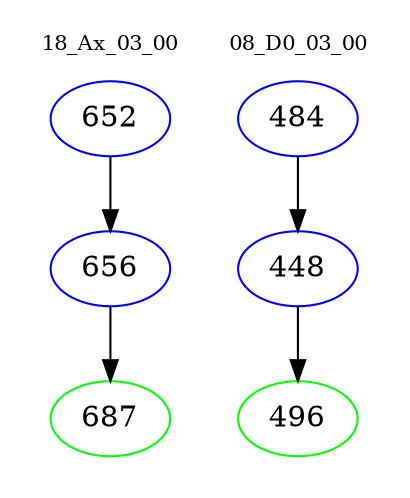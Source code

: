 digraph{
subgraph cluster_0 {
color = white
label = "18_Ax_03_00";
fontsize=10;
T0_652 [label="652", color="blue"]
T0_652 -> T0_656 [color="black"]
T0_656 [label="656", color="blue"]
T0_656 -> T0_687 [color="black"]
T0_687 [label="687", color="green"]
}
subgraph cluster_1 {
color = white
label = "08_D0_03_00";
fontsize=10;
T1_484 [label="484", color="blue"]
T1_484 -> T1_448 [color="black"]
T1_448 [label="448", color="blue"]
T1_448 -> T1_496 [color="black"]
T1_496 [label="496", color="green"]
}
}
